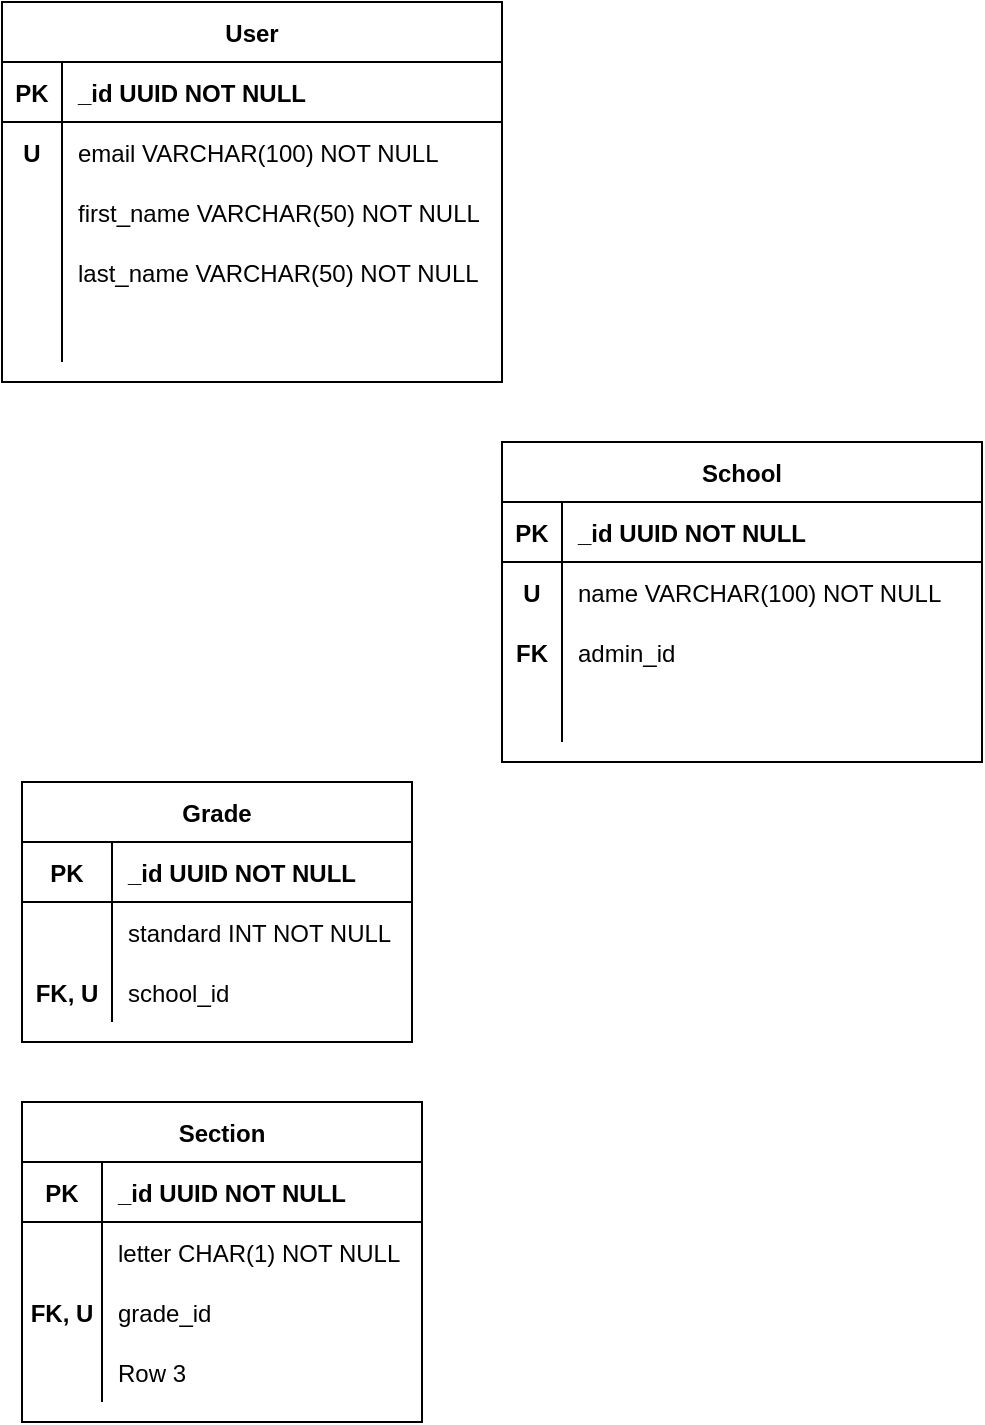 <mxfile version="14.5.10" type="github">
  <diagram id="9uJruY_B-ZJQ3e48zENs" name="Page-1">
    <mxGraphModel dx="782" dy="745" grid="1" gridSize="10" guides="1" tooltips="1" connect="1" arrows="1" fold="1" page="1" pageScale="1" pageWidth="850" pageHeight="1100" math="0" shadow="0">
      <root>
        <mxCell id="0" />
        <mxCell id="1" parent="0" />
        <mxCell id="Y5BPQSQ-rdWLADzZHDgI-1" value="User" style="shape=table;startSize=30;container=1;collapsible=1;childLayout=tableLayout;fixedRows=1;rowLines=0;fontStyle=1;align=center;resizeLast=1;" parent="1" vertex="1">
          <mxGeometry x="50" y="70" width="250" height="190" as="geometry" />
        </mxCell>
        <mxCell id="Y5BPQSQ-rdWLADzZHDgI-2" value="" style="shape=partialRectangle;collapsible=0;dropTarget=0;pointerEvents=0;fillColor=none;top=0;left=0;bottom=1;right=0;points=[[0,0.5],[1,0.5]];portConstraint=eastwest;" parent="Y5BPQSQ-rdWLADzZHDgI-1" vertex="1">
          <mxGeometry y="30" width="250" height="30" as="geometry" />
        </mxCell>
        <mxCell id="Y5BPQSQ-rdWLADzZHDgI-3" value="PK" style="shape=partialRectangle;connectable=0;fillColor=none;top=0;left=0;bottom=0;right=0;fontStyle=1;overflow=hidden;" parent="Y5BPQSQ-rdWLADzZHDgI-2" vertex="1">
          <mxGeometry width="30" height="30" as="geometry" />
        </mxCell>
        <mxCell id="Y5BPQSQ-rdWLADzZHDgI-4" value="_id UUID NOT NULL" style="shape=partialRectangle;connectable=0;fillColor=none;top=0;left=0;bottom=0;right=0;align=left;spacingLeft=6;fontStyle=1;overflow=hidden;" parent="Y5BPQSQ-rdWLADzZHDgI-2" vertex="1">
          <mxGeometry x="30" width="220" height="30" as="geometry" />
        </mxCell>
        <mxCell id="Y5BPQSQ-rdWLADzZHDgI-11" value="" style="shape=partialRectangle;collapsible=0;dropTarget=0;pointerEvents=0;fillColor=none;top=0;left=0;bottom=0;right=0;points=[[0,0.5],[1,0.5]];portConstraint=eastwest;" parent="Y5BPQSQ-rdWLADzZHDgI-1" vertex="1">
          <mxGeometry y="60" width="250" height="30" as="geometry" />
        </mxCell>
        <mxCell id="Y5BPQSQ-rdWLADzZHDgI-12" value="U" style="shape=partialRectangle;connectable=0;fillColor=none;top=0;left=0;bottom=0;right=0;editable=1;overflow=hidden;fontStyle=1" parent="Y5BPQSQ-rdWLADzZHDgI-11" vertex="1">
          <mxGeometry width="30" height="30" as="geometry" />
        </mxCell>
        <mxCell id="Y5BPQSQ-rdWLADzZHDgI-13" value="email VARCHAR(100) NOT NULL" style="shape=partialRectangle;connectable=0;fillColor=none;top=0;left=0;bottom=0;right=0;align=left;spacingLeft=6;overflow=hidden;" parent="Y5BPQSQ-rdWLADzZHDgI-11" vertex="1">
          <mxGeometry x="30" width="220" height="30" as="geometry" />
        </mxCell>
        <mxCell id="Y5BPQSQ-rdWLADzZHDgI-5" value="" style="shape=partialRectangle;collapsible=0;dropTarget=0;pointerEvents=0;fillColor=none;top=0;left=0;bottom=0;right=0;points=[[0,0.5],[1,0.5]];portConstraint=eastwest;" parent="Y5BPQSQ-rdWLADzZHDgI-1" vertex="1">
          <mxGeometry y="90" width="250" height="30" as="geometry" />
        </mxCell>
        <mxCell id="Y5BPQSQ-rdWLADzZHDgI-6" value="" style="shape=partialRectangle;connectable=0;fillColor=none;top=0;left=0;bottom=0;right=0;editable=1;overflow=hidden;" parent="Y5BPQSQ-rdWLADzZHDgI-5" vertex="1">
          <mxGeometry width="30" height="30" as="geometry" />
        </mxCell>
        <mxCell id="Y5BPQSQ-rdWLADzZHDgI-7" value="first_name VARCHAR(50) NOT NULL" style="shape=partialRectangle;connectable=0;fillColor=none;top=0;left=0;bottom=0;right=0;align=left;spacingLeft=6;overflow=hidden;" parent="Y5BPQSQ-rdWLADzZHDgI-5" vertex="1">
          <mxGeometry x="30" width="220" height="30" as="geometry" />
        </mxCell>
        <mxCell id="Y5BPQSQ-rdWLADzZHDgI-14" value="" style="shape=partialRectangle;collapsible=0;dropTarget=0;pointerEvents=0;fillColor=none;top=0;left=0;bottom=0;right=0;points=[[0,0.5],[1,0.5]];portConstraint=eastwest;" parent="Y5BPQSQ-rdWLADzZHDgI-1" vertex="1">
          <mxGeometry y="120" width="250" height="30" as="geometry" />
        </mxCell>
        <mxCell id="Y5BPQSQ-rdWLADzZHDgI-15" value="" style="shape=partialRectangle;connectable=0;fillColor=none;top=0;left=0;bottom=0;right=0;editable=1;overflow=hidden;" parent="Y5BPQSQ-rdWLADzZHDgI-14" vertex="1">
          <mxGeometry width="30" height="30" as="geometry" />
        </mxCell>
        <mxCell id="Y5BPQSQ-rdWLADzZHDgI-16" value="last_name VARCHAR(50) NOT NULL" style="shape=partialRectangle;connectable=0;fillColor=none;top=0;left=0;bottom=0;right=0;align=left;spacingLeft=6;overflow=hidden;" parent="Y5BPQSQ-rdWLADzZHDgI-14" vertex="1">
          <mxGeometry x="30" width="220" height="30" as="geometry" />
        </mxCell>
        <mxCell id="Y5BPQSQ-rdWLADzZHDgI-8" value="" style="shape=partialRectangle;collapsible=0;dropTarget=0;pointerEvents=0;fillColor=none;top=0;left=0;bottom=0;right=0;points=[[0,0.5],[1,0.5]];portConstraint=eastwest;" parent="Y5BPQSQ-rdWLADzZHDgI-1" vertex="1">
          <mxGeometry y="150" width="250" height="30" as="geometry" />
        </mxCell>
        <mxCell id="Y5BPQSQ-rdWLADzZHDgI-9" value="" style="shape=partialRectangle;connectable=0;fillColor=none;top=0;left=0;bottom=0;right=0;editable=1;overflow=hidden;" parent="Y5BPQSQ-rdWLADzZHDgI-8" vertex="1">
          <mxGeometry width="30" height="30" as="geometry" />
        </mxCell>
        <mxCell id="Y5BPQSQ-rdWLADzZHDgI-10" value="" style="shape=partialRectangle;connectable=0;fillColor=none;top=0;left=0;bottom=0;right=0;align=left;spacingLeft=6;overflow=hidden;" parent="Y5BPQSQ-rdWLADzZHDgI-8" vertex="1">
          <mxGeometry x="30" width="220" height="30" as="geometry" />
        </mxCell>
        <mxCell id="Y5BPQSQ-rdWLADzZHDgI-17" value="School" style="shape=table;startSize=30;container=1;collapsible=1;childLayout=tableLayout;fixedRows=1;rowLines=0;fontStyle=1;align=center;resizeLast=1;" parent="1" vertex="1">
          <mxGeometry x="300" y="290" width="240" height="160" as="geometry" />
        </mxCell>
        <mxCell id="Y5BPQSQ-rdWLADzZHDgI-18" value="" style="shape=partialRectangle;collapsible=0;dropTarget=0;pointerEvents=0;fillColor=none;top=0;left=0;bottom=1;right=0;points=[[0,0.5],[1,0.5]];portConstraint=eastwest;" parent="Y5BPQSQ-rdWLADzZHDgI-17" vertex="1">
          <mxGeometry y="30" width="240" height="30" as="geometry" />
        </mxCell>
        <mxCell id="Y5BPQSQ-rdWLADzZHDgI-19" value="PK" style="shape=partialRectangle;connectable=0;fillColor=none;top=0;left=0;bottom=0;right=0;fontStyle=1;overflow=hidden;" parent="Y5BPQSQ-rdWLADzZHDgI-18" vertex="1">
          <mxGeometry width="30" height="30" as="geometry" />
        </mxCell>
        <mxCell id="Y5BPQSQ-rdWLADzZHDgI-20" value="_id UUID NOT NULL" style="shape=partialRectangle;connectable=0;fillColor=none;top=0;left=0;bottom=0;right=0;align=left;spacingLeft=6;fontStyle=1;overflow=hidden;" parent="Y5BPQSQ-rdWLADzZHDgI-18" vertex="1">
          <mxGeometry x="30" width="210" height="30" as="geometry" />
        </mxCell>
        <mxCell id="Y5BPQSQ-rdWLADzZHDgI-21" value="" style="shape=partialRectangle;collapsible=0;dropTarget=0;pointerEvents=0;fillColor=none;top=0;left=0;bottom=0;right=0;points=[[0,0.5],[1,0.5]];portConstraint=eastwest;" parent="Y5BPQSQ-rdWLADzZHDgI-17" vertex="1">
          <mxGeometry y="60" width="240" height="30" as="geometry" />
        </mxCell>
        <mxCell id="Y5BPQSQ-rdWLADzZHDgI-22" value="U" style="shape=partialRectangle;connectable=0;fillColor=none;top=0;left=0;bottom=0;right=0;editable=1;overflow=hidden;fontStyle=1" parent="Y5BPQSQ-rdWLADzZHDgI-21" vertex="1">
          <mxGeometry width="30" height="30" as="geometry" />
        </mxCell>
        <mxCell id="Y5BPQSQ-rdWLADzZHDgI-23" value="name VARCHAR(100) NOT NULL" style="shape=partialRectangle;connectable=0;fillColor=none;top=0;left=0;bottom=0;right=0;align=left;spacingLeft=6;overflow=hidden;" parent="Y5BPQSQ-rdWLADzZHDgI-21" vertex="1">
          <mxGeometry x="30" width="210" height="30" as="geometry" />
        </mxCell>
        <mxCell id="Y5BPQSQ-rdWLADzZHDgI-24" value="" style="shape=partialRectangle;collapsible=0;dropTarget=0;pointerEvents=0;fillColor=none;top=0;left=0;bottom=0;right=0;points=[[0,0.5],[1,0.5]];portConstraint=eastwest;" parent="Y5BPQSQ-rdWLADzZHDgI-17" vertex="1">
          <mxGeometry y="90" width="240" height="30" as="geometry" />
        </mxCell>
        <mxCell id="Y5BPQSQ-rdWLADzZHDgI-25" value="FK" style="shape=partialRectangle;connectable=0;fillColor=none;top=0;left=0;bottom=0;right=0;editable=1;overflow=hidden;fontStyle=1" parent="Y5BPQSQ-rdWLADzZHDgI-24" vertex="1">
          <mxGeometry width="30" height="30" as="geometry" />
        </mxCell>
        <mxCell id="Y5BPQSQ-rdWLADzZHDgI-26" value="admin_id" style="shape=partialRectangle;connectable=0;fillColor=none;top=0;left=0;bottom=0;right=0;align=left;spacingLeft=6;overflow=hidden;" parent="Y5BPQSQ-rdWLADzZHDgI-24" vertex="1">
          <mxGeometry x="30" width="210" height="30" as="geometry" />
        </mxCell>
        <mxCell id="Y5BPQSQ-rdWLADzZHDgI-27" value="" style="shape=partialRectangle;collapsible=0;dropTarget=0;pointerEvents=0;fillColor=none;top=0;left=0;bottom=0;right=0;points=[[0,0.5],[1,0.5]];portConstraint=eastwest;" parent="Y5BPQSQ-rdWLADzZHDgI-17" vertex="1">
          <mxGeometry y="120" width="240" height="30" as="geometry" />
        </mxCell>
        <mxCell id="Y5BPQSQ-rdWLADzZHDgI-28" value="" style="shape=partialRectangle;connectable=0;fillColor=none;top=0;left=0;bottom=0;right=0;editable=1;overflow=hidden;" parent="Y5BPQSQ-rdWLADzZHDgI-27" vertex="1">
          <mxGeometry width="30" height="30" as="geometry" />
        </mxCell>
        <mxCell id="Y5BPQSQ-rdWLADzZHDgI-29" value="" style="shape=partialRectangle;connectable=0;fillColor=none;top=0;left=0;bottom=0;right=0;align=left;spacingLeft=6;overflow=hidden;" parent="Y5BPQSQ-rdWLADzZHDgI-27" vertex="1">
          <mxGeometry x="30" width="210" height="30" as="geometry" />
        </mxCell>
        <mxCell id="D5e-8UraGBJ1cKK5Cku7-1" value="Grade" style="shape=table;startSize=30;container=1;collapsible=1;childLayout=tableLayout;fixedRows=1;rowLines=0;fontStyle=1;align=center;resizeLast=1;" vertex="1" parent="1">
          <mxGeometry x="60" y="460" width="195" height="130" as="geometry" />
        </mxCell>
        <mxCell id="D5e-8UraGBJ1cKK5Cku7-2" value="" style="shape=partialRectangle;collapsible=0;dropTarget=0;pointerEvents=0;fillColor=none;top=0;left=0;bottom=1;right=0;points=[[0,0.5],[1,0.5]];portConstraint=eastwest;" vertex="1" parent="D5e-8UraGBJ1cKK5Cku7-1">
          <mxGeometry y="30" width="195" height="30" as="geometry" />
        </mxCell>
        <mxCell id="D5e-8UraGBJ1cKK5Cku7-3" value="PK" style="shape=partialRectangle;connectable=0;fillColor=none;top=0;left=0;bottom=0;right=0;fontStyle=1;overflow=hidden;" vertex="1" parent="D5e-8UraGBJ1cKK5Cku7-2">
          <mxGeometry width="45" height="30" as="geometry" />
        </mxCell>
        <mxCell id="D5e-8UraGBJ1cKK5Cku7-4" value="_id UUID NOT NULL" style="shape=partialRectangle;connectable=0;fillColor=none;top=0;left=0;bottom=0;right=0;align=left;spacingLeft=6;fontStyle=1;overflow=hidden;" vertex="1" parent="D5e-8UraGBJ1cKK5Cku7-2">
          <mxGeometry x="45" width="150" height="30" as="geometry" />
        </mxCell>
        <mxCell id="D5e-8UraGBJ1cKK5Cku7-5" value="" style="shape=partialRectangle;collapsible=0;dropTarget=0;pointerEvents=0;fillColor=none;top=0;left=0;bottom=0;right=0;points=[[0,0.5],[1,0.5]];portConstraint=eastwest;" vertex="1" parent="D5e-8UraGBJ1cKK5Cku7-1">
          <mxGeometry y="60" width="195" height="30" as="geometry" />
        </mxCell>
        <mxCell id="D5e-8UraGBJ1cKK5Cku7-6" value="" style="shape=partialRectangle;connectable=0;fillColor=none;top=0;left=0;bottom=0;right=0;editable=1;overflow=hidden;" vertex="1" parent="D5e-8UraGBJ1cKK5Cku7-5">
          <mxGeometry width="45" height="30" as="geometry" />
        </mxCell>
        <mxCell id="D5e-8UraGBJ1cKK5Cku7-7" value="standard INT NOT NULL" style="shape=partialRectangle;connectable=0;fillColor=none;top=0;left=0;bottom=0;right=0;align=left;spacingLeft=6;overflow=hidden;" vertex="1" parent="D5e-8UraGBJ1cKK5Cku7-5">
          <mxGeometry x="45" width="150" height="30" as="geometry" />
        </mxCell>
        <mxCell id="D5e-8UraGBJ1cKK5Cku7-8" value="" style="shape=partialRectangle;collapsible=0;dropTarget=0;pointerEvents=0;fillColor=none;top=0;left=0;bottom=0;right=0;points=[[0,0.5],[1,0.5]];portConstraint=eastwest;" vertex="1" parent="D5e-8UraGBJ1cKK5Cku7-1">
          <mxGeometry y="90" width="195" height="30" as="geometry" />
        </mxCell>
        <mxCell id="D5e-8UraGBJ1cKK5Cku7-9" value="FK, U" style="shape=partialRectangle;connectable=0;fillColor=none;top=0;left=0;bottom=0;right=0;editable=1;overflow=hidden;fontStyle=1" vertex="1" parent="D5e-8UraGBJ1cKK5Cku7-8">
          <mxGeometry width="45" height="30" as="geometry" />
        </mxCell>
        <mxCell id="D5e-8UraGBJ1cKK5Cku7-10" value="school_id" style="shape=partialRectangle;connectable=0;fillColor=none;top=0;left=0;bottom=0;right=0;align=left;spacingLeft=6;overflow=hidden;" vertex="1" parent="D5e-8UraGBJ1cKK5Cku7-8">
          <mxGeometry x="45" width="150" height="30" as="geometry" />
        </mxCell>
        <mxCell id="D5e-8UraGBJ1cKK5Cku7-14" value="Section" style="shape=table;startSize=30;container=1;collapsible=1;childLayout=tableLayout;fixedRows=1;rowLines=0;fontStyle=1;align=center;resizeLast=1;" vertex="1" parent="1">
          <mxGeometry x="60" y="620" width="200" height="160" as="geometry" />
        </mxCell>
        <mxCell id="D5e-8UraGBJ1cKK5Cku7-15" value="" style="shape=partialRectangle;collapsible=0;dropTarget=0;pointerEvents=0;fillColor=none;top=0;left=0;bottom=1;right=0;points=[[0,0.5],[1,0.5]];portConstraint=eastwest;" vertex="1" parent="D5e-8UraGBJ1cKK5Cku7-14">
          <mxGeometry y="30" width="200" height="30" as="geometry" />
        </mxCell>
        <mxCell id="D5e-8UraGBJ1cKK5Cku7-16" value="PK" style="shape=partialRectangle;connectable=0;fillColor=none;top=0;left=0;bottom=0;right=0;fontStyle=1;overflow=hidden;" vertex="1" parent="D5e-8UraGBJ1cKK5Cku7-15">
          <mxGeometry width="40" height="30" as="geometry" />
        </mxCell>
        <mxCell id="D5e-8UraGBJ1cKK5Cku7-17" value="_id UUID NOT NULL" style="shape=partialRectangle;connectable=0;fillColor=none;top=0;left=0;bottom=0;right=0;align=left;spacingLeft=6;fontStyle=1;overflow=hidden;" vertex="1" parent="D5e-8UraGBJ1cKK5Cku7-15">
          <mxGeometry x="40" width="160" height="30" as="geometry" />
        </mxCell>
        <mxCell id="D5e-8UraGBJ1cKK5Cku7-18" value="" style="shape=partialRectangle;collapsible=0;dropTarget=0;pointerEvents=0;fillColor=none;top=0;left=0;bottom=0;right=0;points=[[0,0.5],[1,0.5]];portConstraint=eastwest;" vertex="1" parent="D5e-8UraGBJ1cKK5Cku7-14">
          <mxGeometry y="60" width="200" height="30" as="geometry" />
        </mxCell>
        <mxCell id="D5e-8UraGBJ1cKK5Cku7-19" value="" style="shape=partialRectangle;connectable=0;fillColor=none;top=0;left=0;bottom=0;right=0;editable=1;overflow=hidden;" vertex="1" parent="D5e-8UraGBJ1cKK5Cku7-18">
          <mxGeometry width="40" height="30" as="geometry" />
        </mxCell>
        <mxCell id="D5e-8UraGBJ1cKK5Cku7-20" value="letter CHAR(1) NOT NULL" style="shape=partialRectangle;connectable=0;fillColor=none;top=0;left=0;bottom=0;right=0;align=left;spacingLeft=6;overflow=hidden;" vertex="1" parent="D5e-8UraGBJ1cKK5Cku7-18">
          <mxGeometry x="40" width="160" height="30" as="geometry" />
        </mxCell>
        <mxCell id="D5e-8UraGBJ1cKK5Cku7-21" value="" style="shape=partialRectangle;collapsible=0;dropTarget=0;pointerEvents=0;fillColor=none;top=0;left=0;bottom=0;right=0;points=[[0,0.5],[1,0.5]];portConstraint=eastwest;" vertex="1" parent="D5e-8UraGBJ1cKK5Cku7-14">
          <mxGeometry y="90" width="200" height="30" as="geometry" />
        </mxCell>
        <mxCell id="D5e-8UraGBJ1cKK5Cku7-22" value="FK, U" style="shape=partialRectangle;connectable=0;fillColor=none;top=0;left=0;bottom=0;right=0;editable=1;overflow=hidden;fontStyle=1" vertex="1" parent="D5e-8UraGBJ1cKK5Cku7-21">
          <mxGeometry width="40" height="30" as="geometry" />
        </mxCell>
        <mxCell id="D5e-8UraGBJ1cKK5Cku7-23" value="grade_id" style="shape=partialRectangle;connectable=0;fillColor=none;top=0;left=0;bottom=0;right=0;align=left;spacingLeft=6;overflow=hidden;" vertex="1" parent="D5e-8UraGBJ1cKK5Cku7-21">
          <mxGeometry x="40" width="160" height="30" as="geometry" />
        </mxCell>
        <mxCell id="D5e-8UraGBJ1cKK5Cku7-24" value="" style="shape=partialRectangle;collapsible=0;dropTarget=0;pointerEvents=0;fillColor=none;top=0;left=0;bottom=0;right=0;points=[[0,0.5],[1,0.5]];portConstraint=eastwest;" vertex="1" parent="D5e-8UraGBJ1cKK5Cku7-14">
          <mxGeometry y="120" width="200" height="30" as="geometry" />
        </mxCell>
        <mxCell id="D5e-8UraGBJ1cKK5Cku7-25" value="" style="shape=partialRectangle;connectable=0;fillColor=none;top=0;left=0;bottom=0;right=0;editable=1;overflow=hidden;" vertex="1" parent="D5e-8UraGBJ1cKK5Cku7-24">
          <mxGeometry width="40" height="30" as="geometry" />
        </mxCell>
        <mxCell id="D5e-8UraGBJ1cKK5Cku7-26" value="Row 3" style="shape=partialRectangle;connectable=0;fillColor=none;top=0;left=0;bottom=0;right=0;align=left;spacingLeft=6;overflow=hidden;" vertex="1" parent="D5e-8UraGBJ1cKK5Cku7-24">
          <mxGeometry x="40" width="160" height="30" as="geometry" />
        </mxCell>
      </root>
    </mxGraphModel>
  </diagram>
</mxfile>
